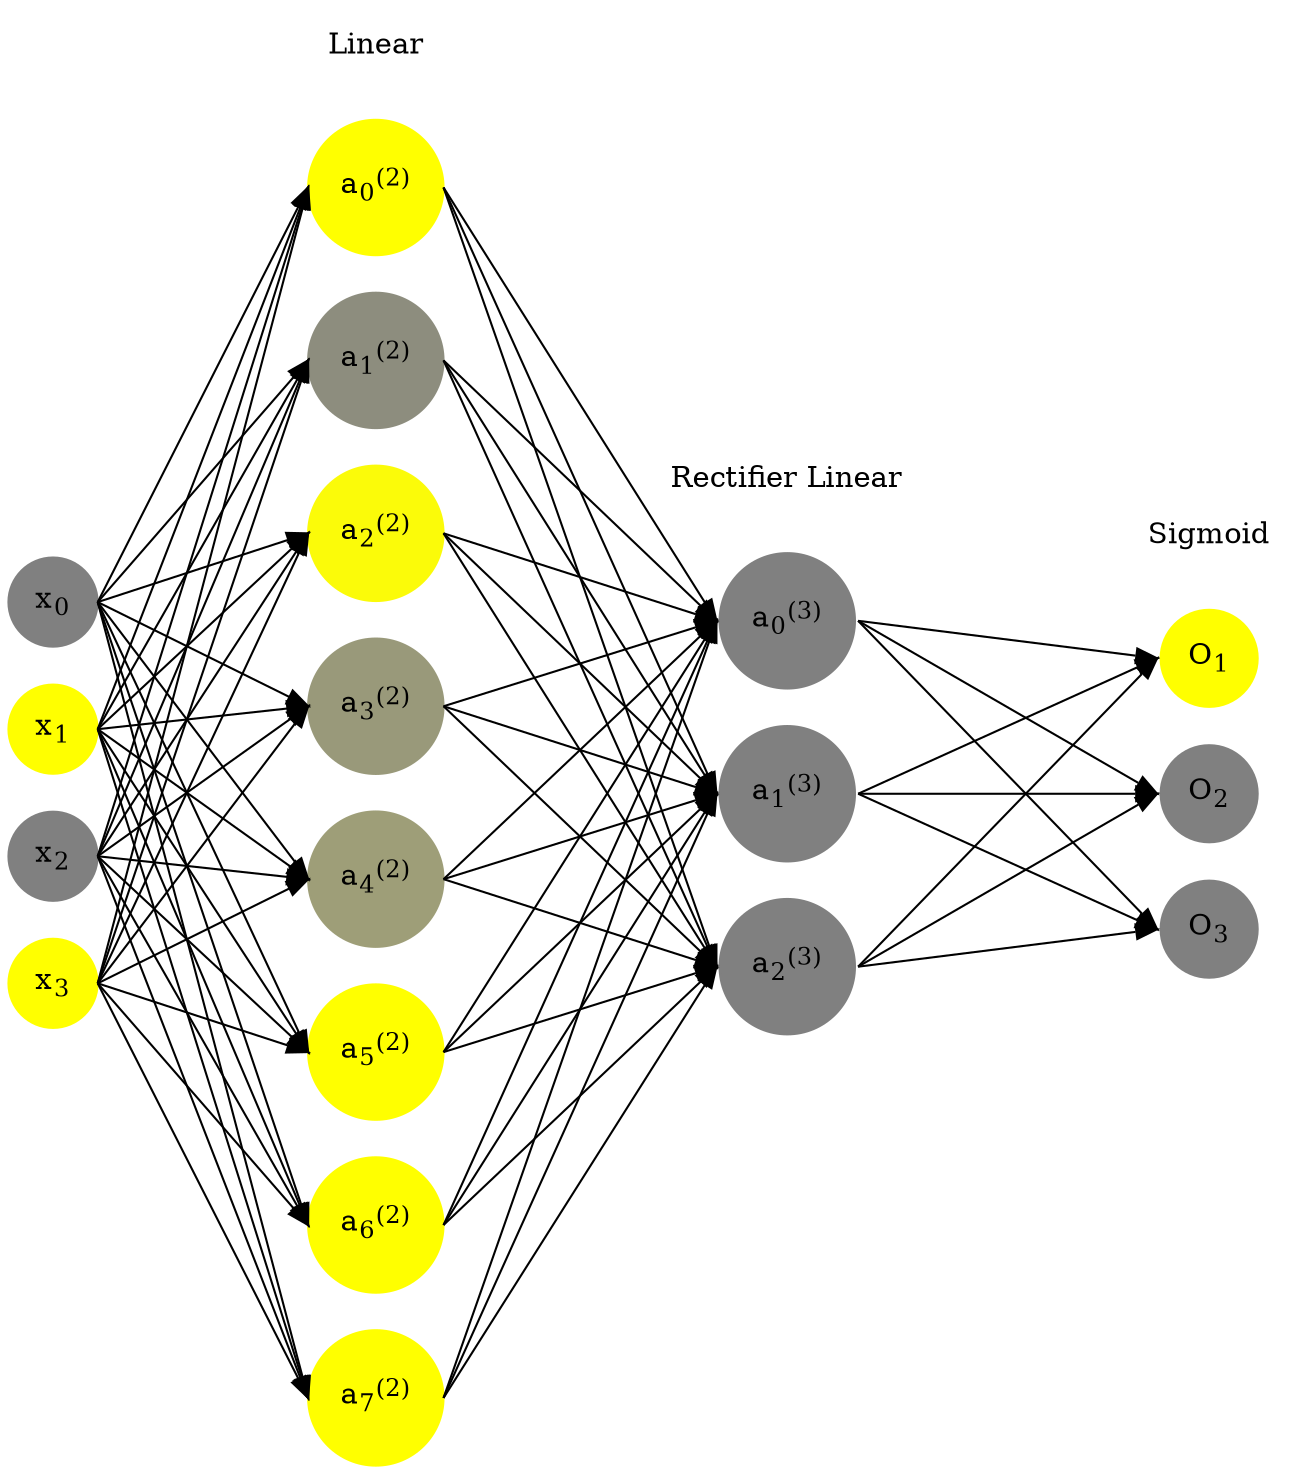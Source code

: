 digraph G {
	rankdir = LR;
	splines=false;
	edge[style=invis];
	ranksep= 1.4;
	{
	node [shape=circle, color="0.1667, 0.0, 0.5", style=filled, fillcolor="0.1667, 0.0, 0.5"];
	x0 [label=<x<sub>0</sub>>];
	}
	{
	node [shape=circle, color="0.1667, 1.0, 1.0", style=filled, fillcolor="0.1667, 1.0, 1.0"];
	x1 [label=<x<sub>1</sub>>];
	}
	{
	node [shape=circle, color="0.1667, 0.0, 0.5", style=filled, fillcolor="0.1667, 0.0, 0.5"];
	x2 [label=<x<sub>2</sub>>];
	}
	{
	node [shape=circle, color="0.1667, 1.0, 1.0", style=filled, fillcolor="0.1667, 1.0, 1.0"];
	x3 [label=<x<sub>3</sub>>];
	}
	{
	node [shape=circle, color="0.1667, 1.664472, 1.332236", style=filled, fillcolor="0.1667, 1.664472, 1.332236"];
	a02 [label=<a<sub>0</sub><sup>(2)</sup>>];
	}
	{
	node [shape=circle, color="0.1667, 0.109237, 0.554619", style=filled, fillcolor="0.1667, 0.109237, 0.554619"];
	a12 [label=<a<sub>1</sub><sup>(2)</sup>>];
	}
	{
	node [shape=circle, color="0.1667, 0.963969, 0.981985", style=filled, fillcolor="0.1667, 0.963969, 0.981985"];
	a22 [label=<a<sub>2</sub><sup>(2)</sup>>];
	}
	{
	node [shape=circle, color="0.1667, 0.202960, 0.601480", style=filled, fillcolor="0.1667, 0.202960, 0.601480"];
	a32 [label=<a<sub>3</sub><sup>(2)</sup>>];
	}
	{
	node [shape=circle, color="0.1667, 0.240512, 0.620256", style=filled, fillcolor="0.1667, 0.240512, 0.620256"];
	a42 [label=<a<sub>4</sub><sup>(2)</sup>>];
	}
	{
	node [shape=circle, color="0.1667, 2.127133, 1.563567", style=filled, fillcolor="0.1667, 2.127133, 1.563567"];
	a52 [label=<a<sub>5</sub><sup>(2)</sup>>];
	}
	{
	node [shape=circle, color="0.1667, 1.895073, 1.447536", style=filled, fillcolor="0.1667, 1.895073, 1.447536"];
	a62 [label=<a<sub>6</sub><sup>(2)</sup>>];
	}
	{
	node [shape=circle, color="0.1667, 1.606916, 1.303458", style=filled, fillcolor="0.1667, 1.606916, 1.303458"];
	a72 [label=<a<sub>7</sub><sup>(2)</sup>>];
	}
	{
	node [shape=circle, color="0.1667, 0.000000, 0.500000", style=filled, fillcolor="0.1667, 0.000000, 0.500000"];
	a03 [label=<a<sub>0</sub><sup>(3)</sup>>];
	}
	{
	node [shape=circle, color="0.1667, 0.000000, 0.500000", style=filled, fillcolor="0.1667, 0.000000, 0.500000"];
	a13 [label=<a<sub>1</sub><sup>(3)</sup>>];
	}
	{
	node [shape=circle, color="0.1667, 0.000000, 0.500000", style=filled, fillcolor="0.1667, 0.000000, 0.500000"];
	a23 [label=<a<sub>2</sub><sup>(3)</sup>>];
	}
	{
	node [shape=circle, color="0.1667, 1.0, 1.0", style=filled, fillcolor="0.1667, 1.0, 1.0"];
	O1 [label=<O<sub>1</sub>>];
	}
	{
	node [shape=circle, color="0.1667, 0.0, 0.5", style=filled, fillcolor="0.1667, 0.0, 0.5"];
	O2 [label=<O<sub>2</sub>>];
	}
	{
	node [shape=circle, color="0.1667, 0.0, 0.5", style=filled, fillcolor="0.1667, 0.0, 0.5"];
	O3 [label=<O<sub>3</sub>>];
	}
	{
	rank=same;
	x0->x1->x2->x3;
	}
	{
	rank=same;
	a02->a12->a22->a32->a42->a52->a62->a72;
	}
	{
	rank=same;
	a03->a13->a23;
	}
	{
	rank=same;
	O1->O2->O3;
	}
	l1 [shape=plaintext,label="Linear"];
	l1->a02;
	{rank=same; l1;a02};
	l2 [shape=plaintext,label="Rectifier Linear"];
	l2->a03;
	{rank=same; l2;a03};
	l3 [shape=plaintext,label="Sigmoid"];
	l3->O1;
	{rank=same; l3;O1};
edge[style=solid, tailport=e, headport=w];
	{x0;x1;x2;x3} -> {a02;a12;a22;a32;a42;a52;a62;a72};
	{a02;a12;a22;a32;a42;a52;a62;a72} -> {a03;a13;a23};
	{a03;a13;a23} -> {O1,O2,O3};
}